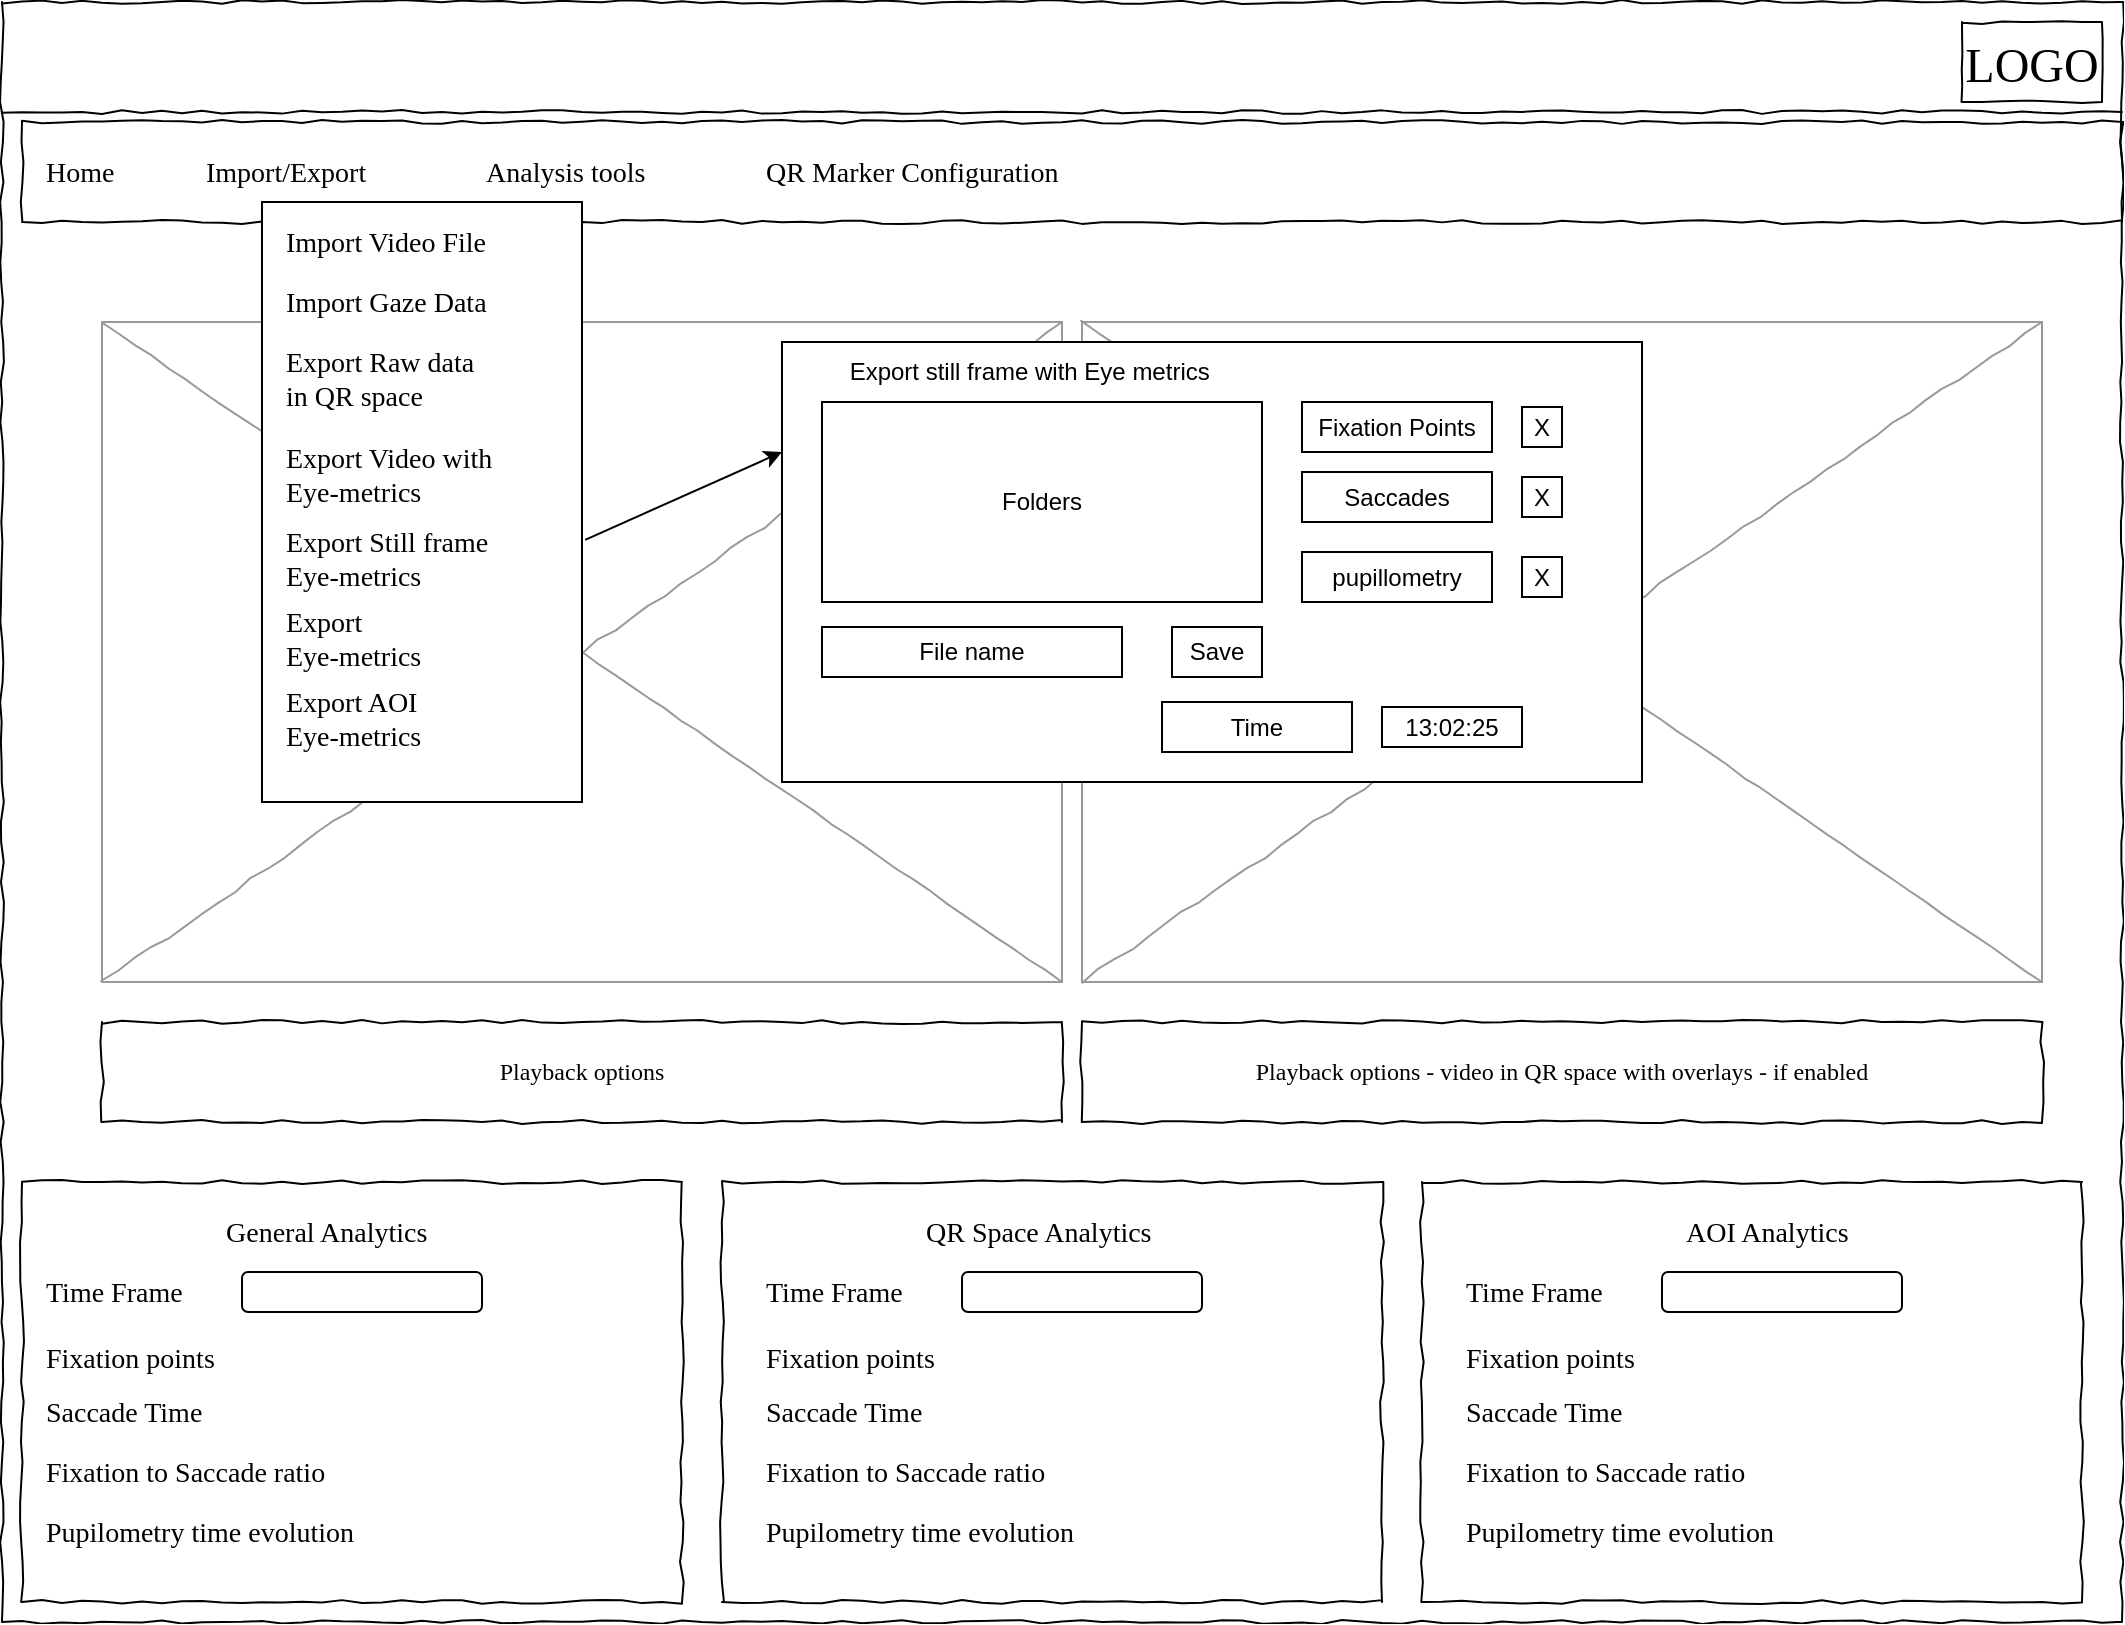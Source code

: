 <mxfile version="21.2.1" type="device">
  <diagram name="Page-1" id="03018318-947c-dd8e-b7a3-06fadd420f32">
    <mxGraphModel dx="988" dy="573" grid="1" gridSize="10" guides="1" tooltips="1" connect="1" arrows="1" fold="1" page="1" pageScale="1" pageWidth="1100" pageHeight="850" background="#ffffff" math="0" shadow="0">
      <root>
        <mxCell id="0" />
        <mxCell id="1" parent="0" />
        <mxCell id="677b7b8949515195-1" value="" style="whiteSpace=wrap;html=1;rounded=0;shadow=0;labelBackgroundColor=none;strokeColor=#000000;strokeWidth=1;fillColor=none;fontFamily=Verdana;fontSize=12;fontColor=#000000;align=center;comic=1;" parent="1" vertex="1">
          <mxGeometry x="20" y="20" width="1060" height="810" as="geometry" />
        </mxCell>
        <mxCell id="677b7b8949515195-2" value="&lt;font style=&quot;font-size: 24px;&quot;&gt;LOGO&lt;/font&gt;" style="whiteSpace=wrap;html=1;rounded=0;shadow=0;labelBackgroundColor=none;strokeWidth=1;fontFamily=Verdana;fontSize=28;align=center;comic=1;" parent="1" vertex="1">
          <mxGeometry x="1000" y="30" width="70" height="40" as="geometry" />
        </mxCell>
        <mxCell id="677b7b8949515195-8" value="" style="whiteSpace=wrap;html=1;rounded=0;shadow=0;labelBackgroundColor=none;strokeWidth=1;fillColor=none;fontFamily=Verdana;fontSize=12;align=center;comic=1;" parent="1" vertex="1">
          <mxGeometry x="30" y="610" width="330" height="210" as="geometry" />
        </mxCell>
        <mxCell id="677b7b8949515195-9" value="" style="line;strokeWidth=1;html=1;rounded=0;shadow=0;labelBackgroundColor=none;fillColor=none;fontFamily=Verdana;fontSize=14;fontColor=#000000;align=center;comic=1;" parent="1" vertex="1">
          <mxGeometry x="20" y="70" width="1060" height="10" as="geometry" />
        </mxCell>
        <mxCell id="677b7b8949515195-10" value="" style="whiteSpace=wrap;html=1;rounded=0;shadow=0;labelBackgroundColor=none;strokeWidth=1;fillColor=none;fontFamily=Verdana;fontSize=12;align=center;comic=1;" parent="1" vertex="1">
          <mxGeometry x="30" y="80" width="1050" height="50" as="geometry" />
        </mxCell>
        <mxCell id="677b7b8949515195-11" value="Home" style="text;html=1;points=[];align=left;verticalAlign=top;spacingTop=-4;fontSize=14;fontFamily=Verdana" parent="1" vertex="1">
          <mxGeometry x="40" y="95" width="60" height="15" as="geometry" />
        </mxCell>
        <mxCell id="677b7b8949515195-12" value="Import/Export" style="text;html=1;points=[];align=left;verticalAlign=top;spacingTop=-4;fontSize=14;fontFamily=Verdana" parent="1" vertex="1">
          <mxGeometry x="120" y="95" width="60" height="20" as="geometry" />
        </mxCell>
        <mxCell id="677b7b8949515195-13" value="Analysis tools" style="text;html=1;points=[];align=left;verticalAlign=top;spacingTop=-4;fontSize=14;fontFamily=Verdana" parent="1" vertex="1">
          <mxGeometry x="260" y="95" width="60" height="20" as="geometry" />
        </mxCell>
        <mxCell id="677b7b8949515195-14" value="QR Marker Configuration&amp;nbsp;" style="text;html=1;points=[];align=left;verticalAlign=top;spacingTop=-4;fontSize=14;fontFamily=Verdana" parent="1" vertex="1">
          <mxGeometry x="400" y="95" width="60" height="20" as="geometry" />
        </mxCell>
        <mxCell id="677b7b8949515195-16" value="" style="verticalLabelPosition=bottom;shadow=0;dashed=0;align=center;html=1;verticalAlign=top;strokeWidth=1;shape=mxgraph.mockup.graphics.simpleIcon;strokeColor=#999999;rounded=0;labelBackgroundColor=none;fontFamily=Verdana;fontSize=14;fontColor=#000000;comic=1;" parent="1" vertex="1">
          <mxGeometry x="70" y="180" width="480" height="330" as="geometry" />
        </mxCell>
        <mxCell id="qwBX4drv_svDkVCXMGxv-3" value="Playback options" style="whiteSpace=wrap;html=1;rounded=0;shadow=0;labelBackgroundColor=none;strokeWidth=1;fillColor=none;fontFamily=Verdana;fontSize=12;align=center;comic=1;" parent="1" vertex="1">
          <mxGeometry x="70" y="530" width="480" height="50" as="geometry" />
        </mxCell>
        <mxCell id="qwBX4drv_svDkVCXMGxv-4" value="General Analytics&amp;nbsp;" style="text;html=1;points=[];align=left;verticalAlign=top;spacingTop=-4;fontSize=14;fontFamily=Verdana" parent="1" vertex="1">
          <mxGeometry x="130" y="625" width="60" height="15" as="geometry" />
        </mxCell>
        <mxCell id="qwBX4drv_svDkVCXMGxv-5" value="Time Frame&amp;nbsp;" style="text;html=1;points=[];align=left;verticalAlign=top;spacingTop=-4;fontSize=14;fontFamily=Verdana" parent="1" vertex="1">
          <mxGeometry x="40" y="655" width="60" height="15" as="geometry" />
        </mxCell>
        <mxCell id="qwBX4drv_svDkVCXMGxv-7" value="Fixation points&amp;nbsp;" style="text;html=1;points=[];align=left;verticalAlign=top;spacingTop=-4;fontSize=14;fontFamily=Verdana" parent="1" vertex="1">
          <mxGeometry x="40" y="687.5" width="60" height="15" as="geometry" />
        </mxCell>
        <mxCell id="qwBX4drv_svDkVCXMGxv-8" value="Saccade Time" style="text;html=1;points=[];align=left;verticalAlign=top;spacingTop=-4;fontSize=14;fontFamily=Verdana" parent="1" vertex="1">
          <mxGeometry x="40" y="715" width="60" height="15" as="geometry" />
        </mxCell>
        <mxCell id="qwBX4drv_svDkVCXMGxv-9" value="Fixation to Saccade ratio" style="text;html=1;points=[];align=left;verticalAlign=top;spacingTop=-4;fontSize=14;fontFamily=Verdana" parent="1" vertex="1">
          <mxGeometry x="40" y="745" width="60" height="15" as="geometry" />
        </mxCell>
        <mxCell id="qwBX4drv_svDkVCXMGxv-10" value="" style="rounded=1;whiteSpace=wrap;html=1;" parent="1" vertex="1">
          <mxGeometry x="140" y="655" width="120" height="20" as="geometry" />
        </mxCell>
        <mxCell id="qwBX4drv_svDkVCXMGxv-11" value="" style="whiteSpace=wrap;html=1;rounded=0;shadow=0;labelBackgroundColor=none;strokeWidth=1;fillColor=none;fontFamily=Verdana;fontSize=12;align=center;comic=1;" parent="1" vertex="1">
          <mxGeometry x="380" y="610" width="330" height="210" as="geometry" />
        </mxCell>
        <mxCell id="qwBX4drv_svDkVCXMGxv-19" value="QR Space Analytics" style="text;html=1;points=[];align=left;verticalAlign=top;spacingTop=-4;fontSize=14;fontFamily=Verdana" parent="1" vertex="1">
          <mxGeometry x="480" y="625" width="60" height="15" as="geometry" />
        </mxCell>
        <mxCell id="qwBX4drv_svDkVCXMGxv-20" value="Time Frame&amp;nbsp;" style="text;html=1;points=[];align=left;verticalAlign=top;spacingTop=-4;fontSize=14;fontFamily=Verdana" parent="1" vertex="1">
          <mxGeometry x="400" y="655" width="60" height="15" as="geometry" />
        </mxCell>
        <mxCell id="qwBX4drv_svDkVCXMGxv-21" value="Fixation points&amp;nbsp;" style="text;html=1;points=[];align=left;verticalAlign=top;spacingTop=-4;fontSize=14;fontFamily=Verdana" parent="1" vertex="1">
          <mxGeometry x="400" y="687.5" width="60" height="15" as="geometry" />
        </mxCell>
        <mxCell id="qwBX4drv_svDkVCXMGxv-22" value="Saccade Time" style="text;html=1;points=[];align=left;verticalAlign=top;spacingTop=-4;fontSize=14;fontFamily=Verdana" parent="1" vertex="1">
          <mxGeometry x="400" y="715" width="60" height="15" as="geometry" />
        </mxCell>
        <mxCell id="qwBX4drv_svDkVCXMGxv-23" value="Fixation to Saccade ratio" style="text;html=1;points=[];align=left;verticalAlign=top;spacingTop=-4;fontSize=14;fontFamily=Verdana" parent="1" vertex="1">
          <mxGeometry x="400" y="745" width="60" height="15" as="geometry" />
        </mxCell>
        <mxCell id="qwBX4drv_svDkVCXMGxv-24" value="" style="rounded=1;whiteSpace=wrap;html=1;" parent="1" vertex="1">
          <mxGeometry x="500" y="655" width="120" height="20" as="geometry" />
        </mxCell>
        <mxCell id="qwBX4drv_svDkVCXMGxv-25" value="" style="whiteSpace=wrap;html=1;rounded=0;shadow=0;labelBackgroundColor=none;strokeWidth=1;fillColor=none;fontFamily=Verdana;fontSize=12;align=center;comic=1;" parent="1" vertex="1">
          <mxGeometry x="730" y="610" width="330" height="210" as="geometry" />
        </mxCell>
        <mxCell id="qwBX4drv_svDkVCXMGxv-26" value="AOI Analytics" style="text;html=1;points=[];align=left;verticalAlign=top;spacingTop=-4;fontSize=14;fontFamily=Verdana" parent="1" vertex="1">
          <mxGeometry x="860" y="625" width="60" height="15" as="geometry" />
        </mxCell>
        <mxCell id="qwBX4drv_svDkVCXMGxv-27" value="Time Frame&amp;nbsp;" style="text;html=1;points=[];align=left;verticalAlign=top;spacingTop=-4;fontSize=14;fontFamily=Verdana" parent="1" vertex="1">
          <mxGeometry x="750" y="655" width="60" height="15" as="geometry" />
        </mxCell>
        <mxCell id="qwBX4drv_svDkVCXMGxv-28" value="Fixation points&amp;nbsp;" style="text;html=1;points=[];align=left;verticalAlign=top;spacingTop=-4;fontSize=14;fontFamily=Verdana" parent="1" vertex="1">
          <mxGeometry x="750" y="687.5" width="60" height="15" as="geometry" />
        </mxCell>
        <mxCell id="qwBX4drv_svDkVCXMGxv-29" value="Saccade Time" style="text;html=1;points=[];align=left;verticalAlign=top;spacingTop=-4;fontSize=14;fontFamily=Verdana" parent="1" vertex="1">
          <mxGeometry x="750" y="715" width="60" height="15" as="geometry" />
        </mxCell>
        <mxCell id="qwBX4drv_svDkVCXMGxv-30" value="Fixation to Saccade ratio" style="text;html=1;points=[];align=left;verticalAlign=top;spacingTop=-4;fontSize=14;fontFamily=Verdana" parent="1" vertex="1">
          <mxGeometry x="750" y="745" width="60" height="15" as="geometry" />
        </mxCell>
        <mxCell id="qwBX4drv_svDkVCXMGxv-31" value="" style="rounded=1;whiteSpace=wrap;html=1;" parent="1" vertex="1">
          <mxGeometry x="850" y="655" width="120" height="20" as="geometry" />
        </mxCell>
        <mxCell id="qwBX4drv_svDkVCXMGxv-34" value="Pupilometry time evolution" style="text;html=1;points=[];align=left;verticalAlign=top;spacingTop=-4;fontSize=14;fontFamily=Verdana" parent="1" vertex="1">
          <mxGeometry x="40" y="775" width="60" height="15" as="geometry" />
        </mxCell>
        <mxCell id="qwBX4drv_svDkVCXMGxv-36" value="Pupilometry time evolution" style="text;html=1;points=[];align=left;verticalAlign=top;spacingTop=-4;fontSize=14;fontFamily=Verdana" parent="1" vertex="1">
          <mxGeometry x="400" y="775" width="60" height="15" as="geometry" />
        </mxCell>
        <mxCell id="qwBX4drv_svDkVCXMGxv-37" value="Pupilometry time evolution" style="text;html=1;points=[];align=left;verticalAlign=top;spacingTop=-4;fontSize=14;fontFamily=Verdana" parent="1" vertex="1">
          <mxGeometry x="750" y="775" width="60" height="15" as="geometry" />
        </mxCell>
        <mxCell id="qwBX4drv_svDkVCXMGxv-38" value="" style="verticalLabelPosition=bottom;shadow=0;dashed=0;align=center;html=1;verticalAlign=top;strokeWidth=1;shape=mxgraph.mockup.graphics.simpleIcon;strokeColor=#999999;rounded=0;labelBackgroundColor=none;fontFamily=Verdana;fontSize=14;fontColor=#000000;comic=1;" parent="1" vertex="1">
          <mxGeometry x="560" y="180" width="480" height="330" as="geometry" />
        </mxCell>
        <mxCell id="qwBX4drv_svDkVCXMGxv-39" value="Playback options - video in QR space with overlays - if enabled" style="whiteSpace=wrap;html=1;rounded=0;shadow=0;labelBackgroundColor=none;strokeWidth=1;fillColor=none;fontFamily=Verdana;fontSize=12;align=center;comic=1;" parent="1" vertex="1">
          <mxGeometry x="560" y="530" width="480" height="50" as="geometry" />
        </mxCell>
        <mxCell id="qwBX4drv_svDkVCXMGxv-40" value="" style="rounded=0;whiteSpace=wrap;html=1;" parent="1" vertex="1">
          <mxGeometry x="150" y="120" width="160" height="300" as="geometry" />
        </mxCell>
        <mxCell id="qwBX4drv_svDkVCXMGxv-41" value="Import Video File" style="text;html=1;points=[];align=left;verticalAlign=top;spacingTop=-4;fontSize=14;fontFamily=Verdana" parent="1" vertex="1">
          <mxGeometry x="160" y="130" width="60" height="15" as="geometry" />
        </mxCell>
        <mxCell id="qwBX4drv_svDkVCXMGxv-42" value="Import Gaze Data" style="text;html=1;points=[];align=left;verticalAlign=top;spacingTop=-4;fontSize=14;fontFamily=Verdana" parent="1" vertex="1">
          <mxGeometry x="160" y="160" width="60" height="15" as="geometry" />
        </mxCell>
        <mxCell id="qwBX4drv_svDkVCXMGxv-43" value="Export Raw data&lt;br&gt;in QR space" style="text;html=1;points=[];align=left;verticalAlign=top;spacingTop=-4;fontSize=14;fontFamily=Verdana" parent="1" vertex="1">
          <mxGeometry x="160" y="190" width="60" height="15" as="geometry" />
        </mxCell>
        <mxCell id="qwBX4drv_svDkVCXMGxv-44" value="Export Video with&amp;nbsp;&lt;br&gt;Eye-metrics" style="text;html=1;points=[];align=left;verticalAlign=top;spacingTop=-4;fontSize=14;fontFamily=Verdana" parent="1" vertex="1">
          <mxGeometry x="160" y="237.5" width="60" height="15" as="geometry" />
        </mxCell>
        <mxCell id="qwBX4drv_svDkVCXMGxv-45" value="Export Still frame&amp;nbsp;&lt;br&gt;Eye-metrics" style="text;html=1;points=[];align=left;verticalAlign=top;spacingTop=-4;fontSize=14;fontFamily=Verdana" parent="1" vertex="1">
          <mxGeometry x="160" y="280" width="60" height="15" as="geometry" />
        </mxCell>
        <mxCell id="qwBX4drv_svDkVCXMGxv-46" value="Export&amp;nbsp;&amp;nbsp;&lt;br&gt;Eye-metrics" style="text;html=1;points=[];align=left;verticalAlign=top;spacingTop=-4;fontSize=14;fontFamily=Verdana" parent="1" vertex="1">
          <mxGeometry x="160" y="320" width="60" height="15" as="geometry" />
        </mxCell>
        <mxCell id="qwBX4drv_svDkVCXMGxv-47" value="Export AOI&amp;nbsp;&lt;br&gt;Eye-metrics" style="text;html=1;points=[];align=left;verticalAlign=top;spacingTop=-4;fontSize=14;fontFamily=Verdana" parent="1" vertex="1">
          <mxGeometry x="160" y="360" width="60" height="15" as="geometry" />
        </mxCell>
        <mxCell id="AHtWSh_vj4_ZFJC4VJW7-1" value="" style="rounded=0;whiteSpace=wrap;html=1;" vertex="1" parent="1">
          <mxGeometry x="410" y="190" width="430" height="220" as="geometry" />
        </mxCell>
        <mxCell id="AHtWSh_vj4_ZFJC4VJW7-2" value="Export still frame with Eye metrics&amp;nbsp;" style="text;html=1;align=center;verticalAlign=middle;resizable=0;points=[];autosize=1;strokeColor=none;fillColor=none;" vertex="1" parent="1">
          <mxGeometry x="430" y="190" width="210" height="30" as="geometry" />
        </mxCell>
        <mxCell id="AHtWSh_vj4_ZFJC4VJW7-3" value="Folders" style="rounded=0;whiteSpace=wrap;html=1;" vertex="1" parent="1">
          <mxGeometry x="430" y="220" width="220" height="100" as="geometry" />
        </mxCell>
        <mxCell id="AHtWSh_vj4_ZFJC4VJW7-4" value="Save" style="rounded=0;whiteSpace=wrap;html=1;" vertex="1" parent="1">
          <mxGeometry x="605" y="332.5" width="45" height="25" as="geometry" />
        </mxCell>
        <mxCell id="AHtWSh_vj4_ZFJC4VJW7-5" value="" style="endArrow=classic;html=1;rounded=0;entryX=0;entryY=0.25;entryDx=0;entryDy=0;exitX=1.01;exitY=0.563;exitDx=0;exitDy=0;exitPerimeter=0;" edge="1" parent="1" source="qwBX4drv_svDkVCXMGxv-40" target="AHtWSh_vj4_ZFJC4VJW7-1">
          <mxGeometry width="50" height="50" relative="1" as="geometry">
            <mxPoint x="310" y="250" as="sourcePoint" />
            <mxPoint x="410" y="200" as="targetPoint" />
          </mxGeometry>
        </mxCell>
        <mxCell id="AHtWSh_vj4_ZFJC4VJW7-6" value="File name" style="rounded=0;whiteSpace=wrap;html=1;" vertex="1" parent="1">
          <mxGeometry x="430" y="332.5" width="150" height="25" as="geometry" />
        </mxCell>
        <mxCell id="AHtWSh_vj4_ZFJC4VJW7-7" value="Fixation Points" style="rounded=0;whiteSpace=wrap;html=1;" vertex="1" parent="1">
          <mxGeometry x="670" y="220" width="95" height="25" as="geometry" />
        </mxCell>
        <mxCell id="AHtWSh_vj4_ZFJC4VJW7-8" value="X" style="rounded=0;whiteSpace=wrap;html=1;" vertex="1" parent="1">
          <mxGeometry x="780" y="222.5" width="20" height="20" as="geometry" />
        </mxCell>
        <mxCell id="AHtWSh_vj4_ZFJC4VJW7-9" value="Saccades" style="rounded=0;whiteSpace=wrap;html=1;" vertex="1" parent="1">
          <mxGeometry x="670" y="255" width="95" height="25" as="geometry" />
        </mxCell>
        <mxCell id="AHtWSh_vj4_ZFJC4VJW7-10" value="X" style="rounded=0;whiteSpace=wrap;html=1;" vertex="1" parent="1">
          <mxGeometry x="780" y="257.5" width="20" height="20" as="geometry" />
        </mxCell>
        <mxCell id="AHtWSh_vj4_ZFJC4VJW7-14" value="pupillometry" style="rounded=0;whiteSpace=wrap;html=1;" vertex="1" parent="1">
          <mxGeometry x="670" y="295" width="95" height="25" as="geometry" />
        </mxCell>
        <mxCell id="AHtWSh_vj4_ZFJC4VJW7-15" value="X" style="rounded=0;whiteSpace=wrap;html=1;" vertex="1" parent="1">
          <mxGeometry x="780" y="297.5" width="20" height="20" as="geometry" />
        </mxCell>
        <mxCell id="AHtWSh_vj4_ZFJC4VJW7-20" value="Time" style="rounded=0;whiteSpace=wrap;html=1;" vertex="1" parent="1">
          <mxGeometry x="600" y="370" width="95" height="25" as="geometry" />
        </mxCell>
        <mxCell id="AHtWSh_vj4_ZFJC4VJW7-21" value="13:02:25" style="rounded=0;whiteSpace=wrap;html=1;" vertex="1" parent="1">
          <mxGeometry x="710" y="372.5" width="70" height="20" as="geometry" />
        </mxCell>
      </root>
    </mxGraphModel>
  </diagram>
</mxfile>
